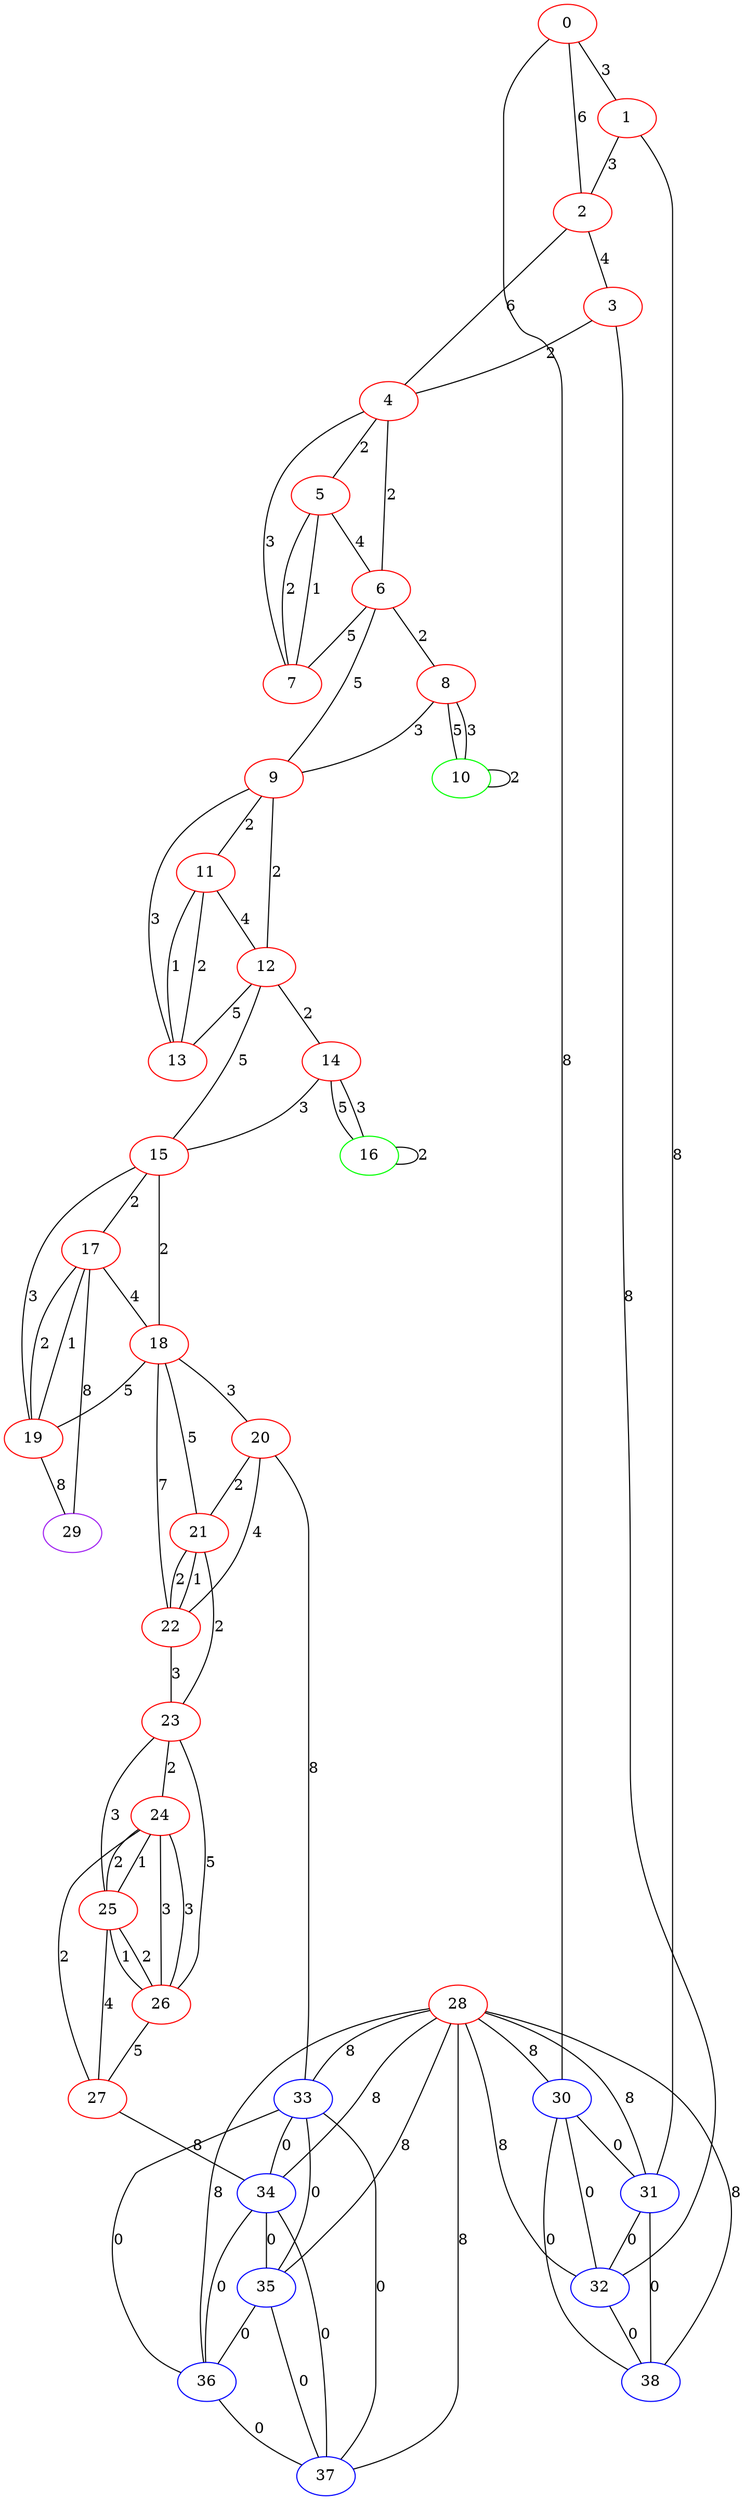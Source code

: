 graph "" {
0 [color=red, weight=1];
1 [color=red, weight=1];
2 [color=red, weight=1];
3 [color=red, weight=1];
4 [color=red, weight=1];
5 [color=red, weight=1];
6 [color=red, weight=1];
7 [color=red, weight=1];
8 [color=red, weight=1];
9 [color=red, weight=1];
10 [color=green, weight=2];
11 [color=red, weight=1];
12 [color=red, weight=1];
13 [color=red, weight=1];
14 [color=red, weight=1];
15 [color=red, weight=1];
16 [color=green, weight=2];
17 [color=red, weight=1];
18 [color=red, weight=1];
19 [color=red, weight=1];
20 [color=red, weight=1];
21 [color=red, weight=1];
22 [color=red, weight=1];
23 [color=red, weight=1];
24 [color=red, weight=1];
25 [color=red, weight=1];
26 [color=red, weight=1];
27 [color=red, weight=1];
28 [color=red, weight=1];
29 [color=purple, weight=4];
30 [color=blue, weight=3];
31 [color=blue, weight=3];
32 [color=blue, weight=3];
33 [color=blue, weight=3];
34 [color=blue, weight=3];
35 [color=blue, weight=3];
36 [color=blue, weight=3];
37 [color=blue, weight=3];
38 [color=blue, weight=3];
0 -- 1  [key=0, label=3];
0 -- 2  [key=0, label=6];
0 -- 30  [key=0, label=8];
1 -- 2  [key=0, label=3];
1 -- 31  [key=0, label=8];
2 -- 3  [key=0, label=4];
2 -- 4  [key=0, label=6];
3 -- 32  [key=0, label=8];
3 -- 4  [key=0, label=2];
4 -- 5  [key=0, label=2];
4 -- 6  [key=0, label=2];
4 -- 7  [key=0, label=3];
5 -- 6  [key=0, label=4];
5 -- 7  [key=0, label=2];
5 -- 7  [key=1, label=1];
6 -- 8  [key=0, label=2];
6 -- 9  [key=0, label=5];
6 -- 7  [key=0, label=5];
8 -- 9  [key=0, label=3];
8 -- 10  [key=0, label=3];
8 -- 10  [key=1, label=5];
9 -- 11  [key=0, label=2];
9 -- 12  [key=0, label=2];
9 -- 13  [key=0, label=3];
10 -- 10  [key=0, label=2];
11 -- 12  [key=0, label=4];
11 -- 13  [key=0, label=1];
11 -- 13  [key=1, label=2];
12 -- 13  [key=0, label=5];
12 -- 14  [key=0, label=2];
12 -- 15  [key=0, label=5];
14 -- 16  [key=0, label=3];
14 -- 16  [key=1, label=5];
14 -- 15  [key=0, label=3];
15 -- 17  [key=0, label=2];
15 -- 18  [key=0, label=2];
15 -- 19  [key=0, label=3];
16 -- 16  [key=0, label=2];
17 -- 18  [key=0, label=4];
17 -- 19  [key=0, label=1];
17 -- 19  [key=1, label=2];
17 -- 29  [key=0, label=8];
18 -- 19  [key=0, label=5];
18 -- 20  [key=0, label=3];
18 -- 21  [key=0, label=5];
18 -- 22  [key=0, label=7];
19 -- 29  [key=0, label=8];
20 -- 33  [key=0, label=8];
20 -- 21  [key=0, label=2];
20 -- 22  [key=0, label=4];
21 -- 22  [key=0, label=1];
21 -- 22  [key=1, label=2];
21 -- 23  [key=0, label=2];
22 -- 23  [key=0, label=3];
23 -- 24  [key=0, label=2];
23 -- 25  [key=0, label=3];
23 -- 26  [key=0, label=5];
24 -- 25  [key=0, label=2];
24 -- 25  [key=1, label=1];
24 -- 26  [key=0, label=3];
24 -- 26  [key=1, label=3];
24 -- 27  [key=0, label=2];
25 -- 26  [key=0, label=1];
25 -- 26  [key=1, label=2];
25 -- 27  [key=0, label=4];
26 -- 27  [key=0, label=5];
27 -- 34  [key=0, label=8];
28 -- 32  [key=0, label=8];
28 -- 33  [key=0, label=8];
28 -- 34  [key=0, label=8];
28 -- 35  [key=0, label=8];
28 -- 36  [key=0, label=8];
28 -- 37  [key=0, label=8];
28 -- 38  [key=0, label=8];
28 -- 30  [key=0, label=8];
28 -- 31  [key=0, label=8];
30 -- 32  [key=0, label=0];
30 -- 38  [key=0, label=0];
30 -- 31  [key=0, label=0];
31 -- 32  [key=0, label=0];
31 -- 38  [key=0, label=0];
32 -- 38  [key=0, label=0];
33 -- 34  [key=0, label=0];
33 -- 35  [key=0, label=0];
33 -- 36  [key=0, label=0];
33 -- 37  [key=0, label=0];
34 -- 35  [key=0, label=0];
34 -- 36  [key=0, label=0];
34 -- 37  [key=0, label=0];
35 -- 36  [key=0, label=0];
35 -- 37  [key=0, label=0];
36 -- 37  [key=0, label=0];
}
